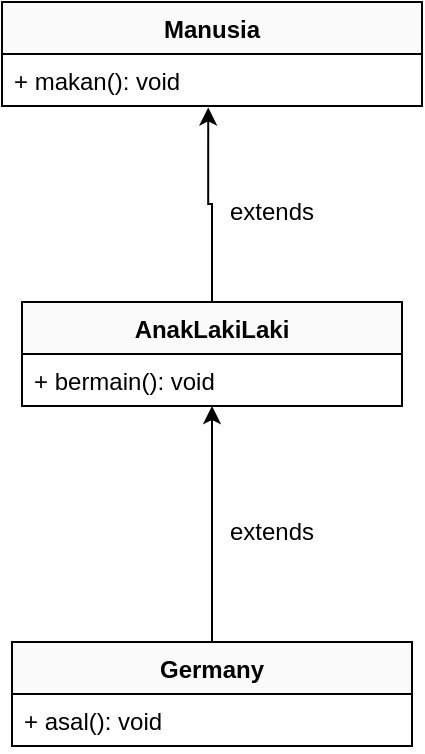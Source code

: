 <mxfile>
    <diagram name="Page-1" id="7uwTQVP_gEH6BWmbGfMs">
        <mxGraphModel dx="364" dy="494" grid="1" gridSize="10" guides="1" tooltips="1" connect="1" arrows="1" fold="1" page="1" pageScale="1" pageWidth="850" pageHeight="1100" math="0" shadow="0">
            <root>
                <mxCell id="0"/>
                <mxCell id="1" parent="0"/>
                <mxCell id="vupdXtvd9uv_NZMfUTUb-17" style="edgeStyle=orthogonalEdgeStyle;rounded=0;orthogonalLoop=1;jettySize=auto;html=1;entryX=0.491;entryY=1.028;entryDx=0;entryDy=0;entryPerimeter=0;" parent="1" source="vupdXtvd9uv_NZMfUTUb-9" target="vupdXtvd9uv_NZMfUTUb-16" edge="1">
                    <mxGeometry relative="1" as="geometry"/>
                </mxCell>
                <mxCell id="vupdXtvd9uv_NZMfUTUb-9" value="AnakLakiLaki" style="swimlane;fontStyle=1;align=center;verticalAlign=top;childLayout=stackLayout;horizontal=1;startSize=26;horizontalStack=0;resizeParent=1;resizeParentMax=0;resizeLast=0;collapsible=1;marginBottom=0;fillColor=#FAFAFA;" parent="1" vertex="1">
                    <mxGeometry x="270" y="180" width="190" height="52" as="geometry"/>
                </mxCell>
                <mxCell id="vupdXtvd9uv_NZMfUTUb-12" value="+ bermain(): void" style="text;strokeColor=none;fillColor=none;align=left;verticalAlign=top;spacingLeft=4;spacingRight=4;overflow=hidden;rotatable=0;points=[[0,0.5],[1,0.5]];portConstraint=eastwest;" parent="vupdXtvd9uv_NZMfUTUb-9" vertex="1">
                    <mxGeometry y="26" width="190" height="26" as="geometry"/>
                </mxCell>
                <mxCell id="vupdXtvd9uv_NZMfUTUb-13" value="Manusia" style="swimlane;fontStyle=1;align=center;verticalAlign=top;childLayout=stackLayout;horizontal=1;startSize=26;horizontalStack=0;resizeParent=1;resizeParentMax=0;resizeLast=0;collapsible=1;marginBottom=0;fillColor=#FAFAFA;" parent="1" vertex="1">
                    <mxGeometry x="260" y="30" width="210" height="52" as="geometry"/>
                </mxCell>
                <mxCell id="vupdXtvd9uv_NZMfUTUb-16" value="+ makan(): void" style="text;strokeColor=none;fillColor=none;align=left;verticalAlign=top;spacingLeft=4;spacingRight=4;overflow=hidden;rotatable=0;points=[[0,0.5],[1,0.5]];portConstraint=eastwest;" parent="vupdXtvd9uv_NZMfUTUb-13" vertex="1">
                    <mxGeometry y="26" width="210" height="26" as="geometry"/>
                </mxCell>
                <mxCell id="vupdXtvd9uv_NZMfUTUb-18" value="extends" style="text;html=1;strokeColor=none;fillColor=none;align=center;verticalAlign=middle;whiteSpace=wrap;rounded=0;" parent="1" vertex="1">
                    <mxGeometry x="365" y="120" width="60" height="30" as="geometry"/>
                </mxCell>
                <mxCell id="2" value="" style="edgeStyle=none;html=1;" edge="1" parent="1" source="vupdXtvd9uv_NZMfUTUb-19" target="vupdXtvd9uv_NZMfUTUb-12">
                    <mxGeometry relative="1" as="geometry"/>
                </mxCell>
                <mxCell id="vupdXtvd9uv_NZMfUTUb-19" value="Germany" style="swimlane;fontStyle=1;align=center;verticalAlign=top;childLayout=stackLayout;horizontal=1;startSize=26;horizontalStack=0;resizeParent=1;resizeParentMax=0;resizeLast=0;collapsible=1;marginBottom=0;fillColor=#FAFAFA;" parent="1" vertex="1">
                    <mxGeometry x="265" y="350" width="200" height="52" as="geometry"/>
                </mxCell>
                <mxCell id="vupdXtvd9uv_NZMfUTUb-22" value="+ asal(): void" style="text;strokeColor=none;fillColor=none;align=left;verticalAlign=top;spacingLeft=4;spacingRight=4;overflow=hidden;rotatable=0;points=[[0,0.5],[1,0.5]];portConstraint=eastwest;" parent="vupdXtvd9uv_NZMfUTUb-19" vertex="1">
                    <mxGeometry y="26" width="200" height="26" as="geometry"/>
                </mxCell>
                <mxCell id="vupdXtvd9uv_NZMfUTUb-23" value="extends" style="text;html=1;strokeColor=none;fillColor=none;align=center;verticalAlign=middle;whiteSpace=wrap;rounded=0;" parent="1" vertex="1">
                    <mxGeometry x="365" y="280" width="60" height="30" as="geometry"/>
                </mxCell>
            </root>
        </mxGraphModel>
    </diagram>
</mxfile>